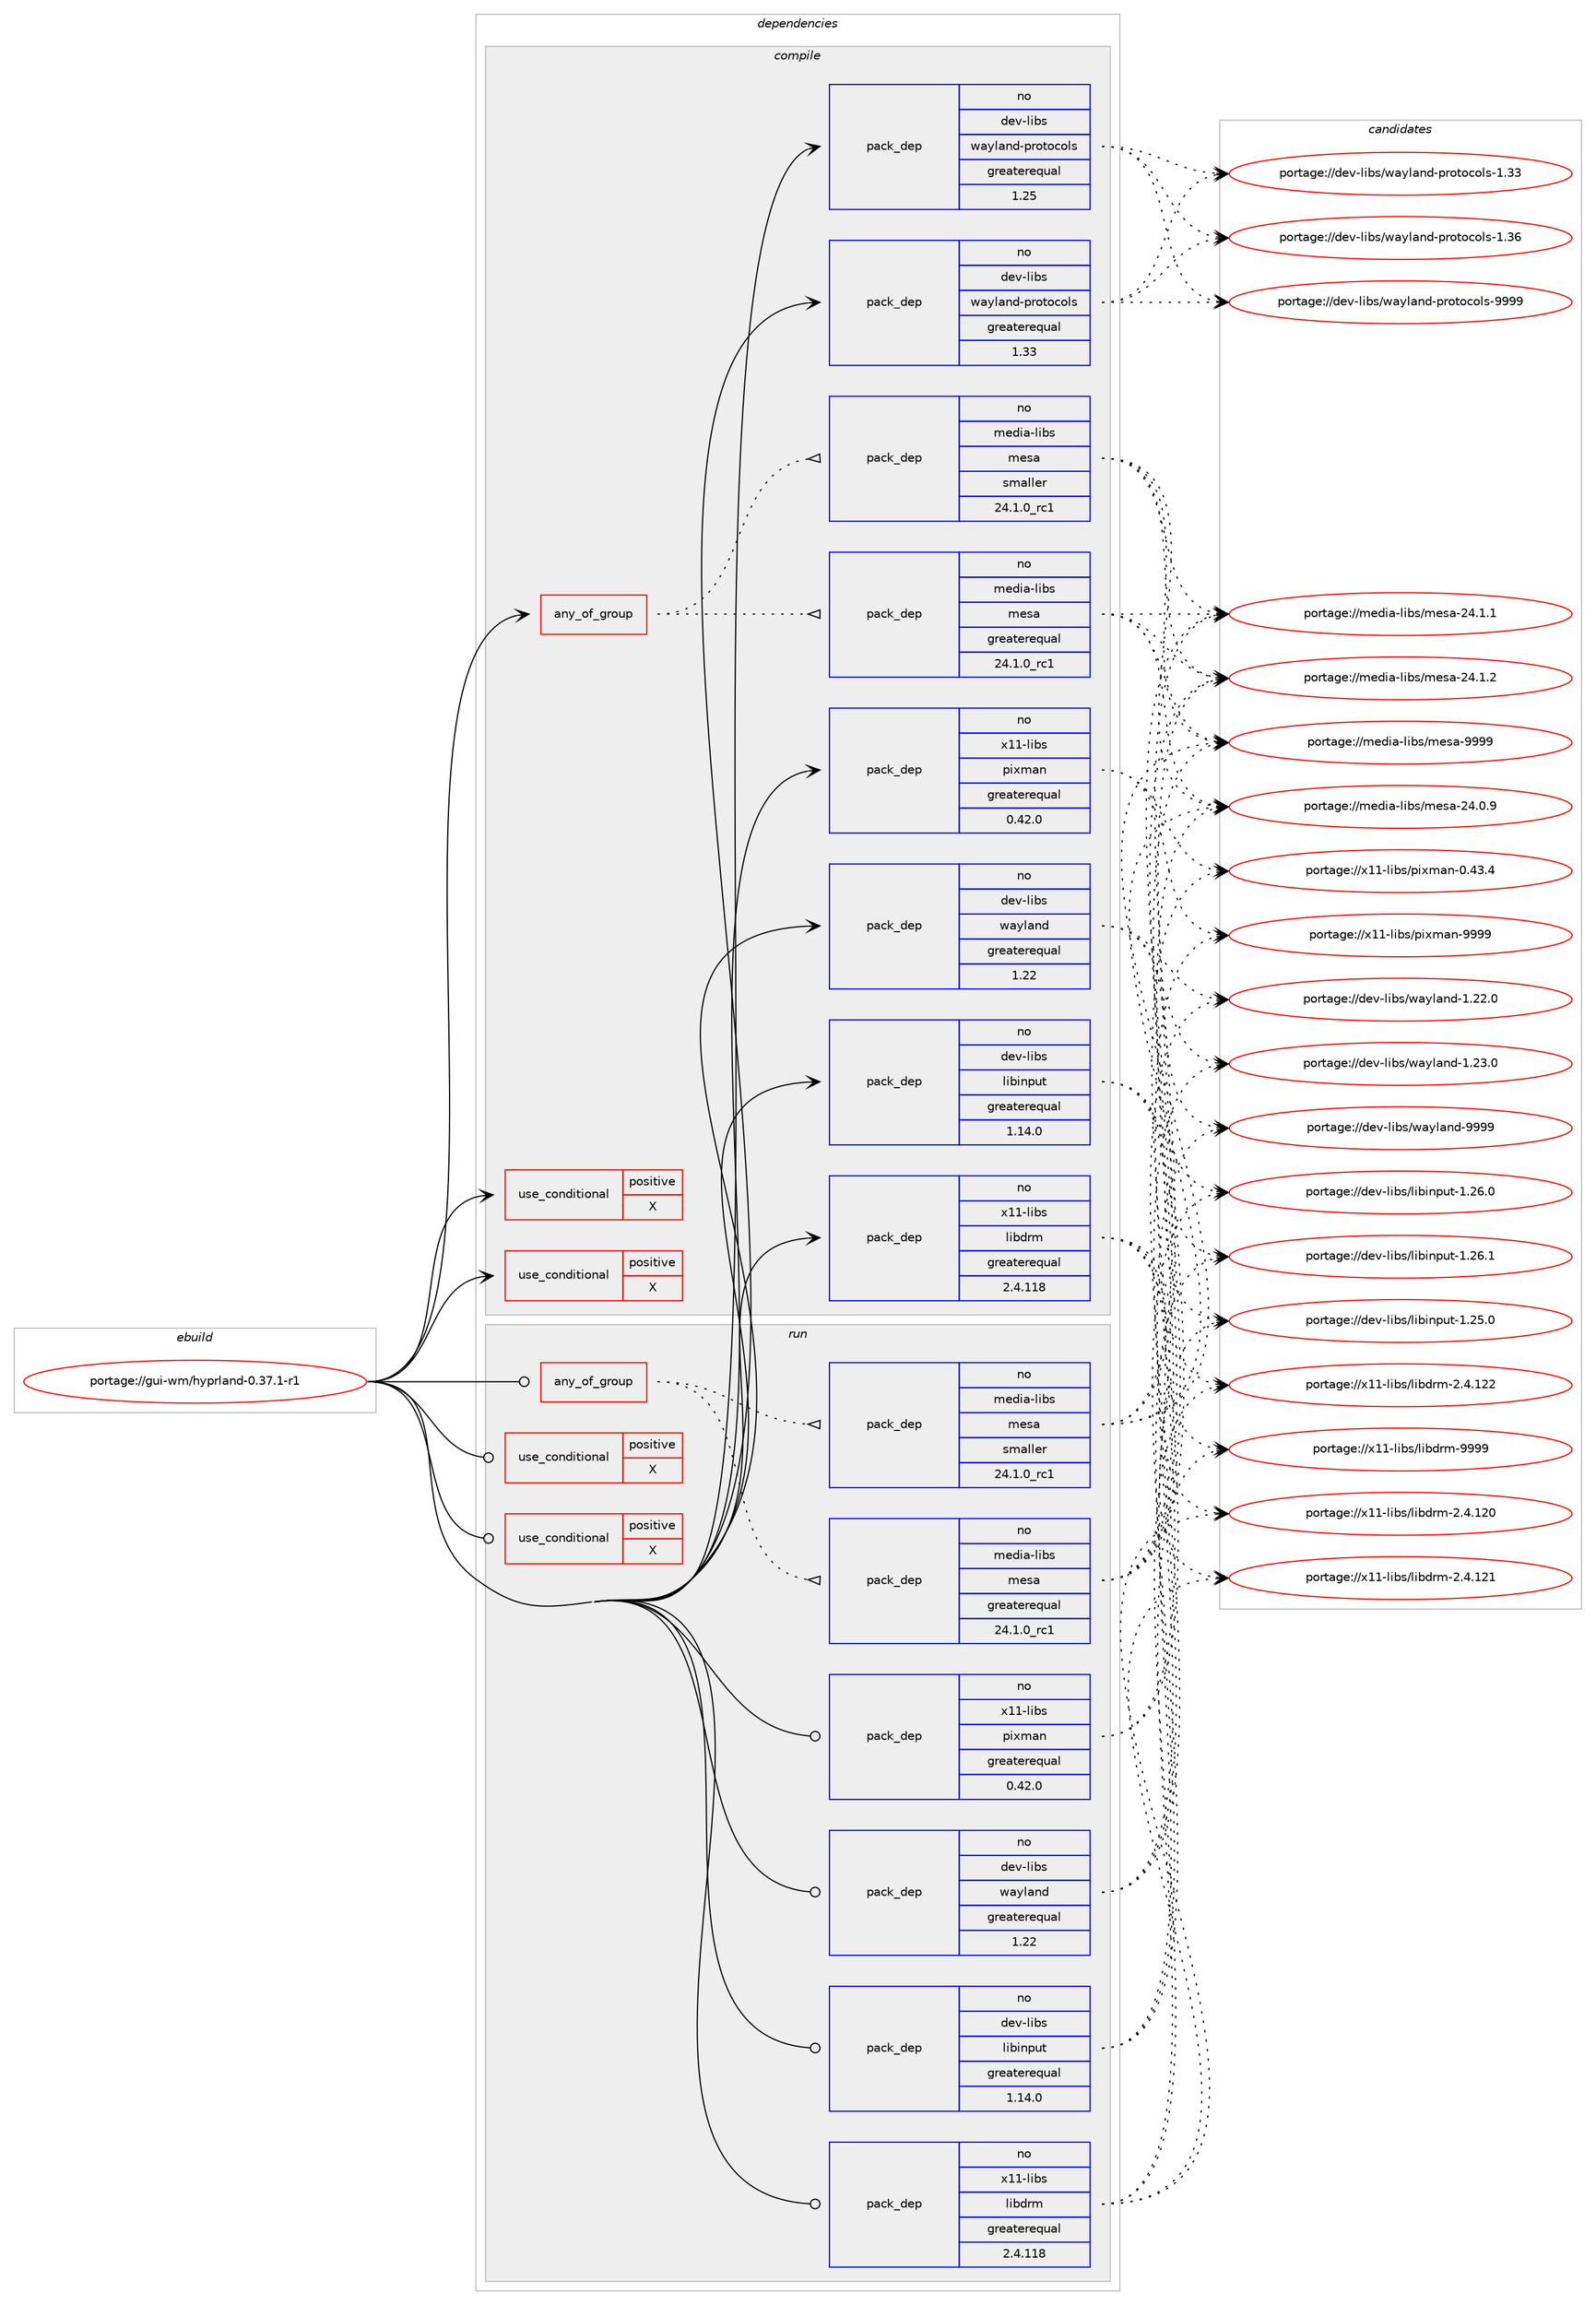 digraph prolog {

# *************
# Graph options
# *************

newrank=true;
concentrate=true;
compound=true;
graph [rankdir=LR,fontname=Helvetica,fontsize=10,ranksep=1.5];#, ranksep=2.5, nodesep=0.2];
edge  [arrowhead=vee];
node  [fontname=Helvetica,fontsize=10];

# **********
# The ebuild
# **********

subgraph cluster_leftcol {
color=gray;
rank=same;
label=<<i>ebuild</i>>;
id [label="portage://gui-wm/hyprland-0.37.1-r1", color=red, width=4, href="../gui-wm/hyprland-0.37.1-r1.svg"];
}

# ****************
# The dependencies
# ****************

subgraph cluster_midcol {
color=gray;
label=<<i>dependencies</i>>;
subgraph cluster_compile {
fillcolor="#eeeeee";
style=filled;
label=<<i>compile</i>>;
subgraph any1428 {
dependency121924 [label=<<TABLE BORDER="0" CELLBORDER="1" CELLSPACING="0" CELLPADDING="4"><TR><TD CELLPADDING="10">any_of_group</TD></TR></TABLE>>, shape=none, color=red];subgraph pack55148 {
dependency121925 [label=<<TABLE BORDER="0" CELLBORDER="1" CELLSPACING="0" CELLPADDING="4" WIDTH="220"><TR><TD ROWSPAN="6" CELLPADDING="30">pack_dep</TD></TR><TR><TD WIDTH="110">no</TD></TR><TR><TD>media-libs</TD></TR><TR><TD>mesa</TD></TR><TR><TD>greaterequal</TD></TR><TR><TD>24.1.0_rc1</TD></TR></TABLE>>, shape=none, color=blue];
}
dependency121924:e -> dependency121925:w [weight=20,style="dotted",arrowhead="oinv"];
subgraph pack55149 {
dependency121926 [label=<<TABLE BORDER="0" CELLBORDER="1" CELLSPACING="0" CELLPADDING="4" WIDTH="220"><TR><TD ROWSPAN="6" CELLPADDING="30">pack_dep</TD></TR><TR><TD WIDTH="110">no</TD></TR><TR><TD>media-libs</TD></TR><TR><TD>mesa</TD></TR><TR><TD>smaller</TD></TR><TR><TD>24.1.0_rc1</TD></TR></TABLE>>, shape=none, color=blue];
}
dependency121924:e -> dependency121926:w [weight=20,style="dotted",arrowhead="oinv"];
}
id:e -> dependency121924:w [weight=20,style="solid",arrowhead="vee"];
subgraph cond65196 {
dependency121927 [label=<<TABLE BORDER="0" CELLBORDER="1" CELLSPACING="0" CELLPADDING="4"><TR><TD ROWSPAN="3" CELLPADDING="10">use_conditional</TD></TR><TR><TD>positive</TD></TR><TR><TD>X</TD></TR></TABLE>>, shape=none, color=red];
# *** BEGIN UNKNOWN DEPENDENCY TYPE (TODO) ***
# dependency121927 -> package_dependency(portage://gui-wm/hyprland-0.37.1-r1,install,no,x11-base,xwayland,none,[,,],[],[])
# *** END UNKNOWN DEPENDENCY TYPE (TODO) ***

# *** BEGIN UNKNOWN DEPENDENCY TYPE (TODO) ***
# dependency121927 -> package_dependency(portage://gui-wm/hyprland-0.37.1-r1,install,no,x11-libs,libxcb,none,[,,],[slot(0),equal],[])
# *** END UNKNOWN DEPENDENCY TYPE (TODO) ***

# *** BEGIN UNKNOWN DEPENDENCY TYPE (TODO) ***
# dependency121927 -> package_dependency(portage://gui-wm/hyprland-0.37.1-r1,install,no,x11-libs,xcb-util-renderutil,none,[,,],[],[])
# *** END UNKNOWN DEPENDENCY TYPE (TODO) ***

# *** BEGIN UNKNOWN DEPENDENCY TYPE (TODO) ***
# dependency121927 -> package_dependency(portage://gui-wm/hyprland-0.37.1-r1,install,no,x11-libs,xcb-util-wm,none,[,,],[],[])
# *** END UNKNOWN DEPENDENCY TYPE (TODO) ***

}
id:e -> dependency121927:w [weight=20,style="solid",arrowhead="vee"];
subgraph cond65197 {
dependency121928 [label=<<TABLE BORDER="0" CELLBORDER="1" CELLSPACING="0" CELLPADDING="4"><TR><TD ROWSPAN="3" CELLPADDING="10">use_conditional</TD></TR><TR><TD>positive</TD></TR><TR><TD>X</TD></TR></TABLE>>, shape=none, color=red];
# *** BEGIN UNKNOWN DEPENDENCY TYPE (TODO) ***
# dependency121928 -> package_dependency(portage://gui-wm/hyprland-0.37.1-r1,install,no,x11-libs,libxcb,none,[,,],[slot(0),equal],[])
# *** END UNKNOWN DEPENDENCY TYPE (TODO) ***

}
id:e -> dependency121928:w [weight=20,style="solid",arrowhead="vee"];
# *** BEGIN UNKNOWN DEPENDENCY TYPE (TODO) ***
# id -> package_dependency(portage://gui-wm/hyprland-0.37.1-r1,install,no,app-alternatives,ninja,none,[,,],[],[])
# *** END UNKNOWN DEPENDENCY TYPE (TODO) ***

# *** BEGIN UNKNOWN DEPENDENCY TYPE (TODO) ***
# id -> package_dependency(portage://gui-wm/hyprland-0.37.1-r1,install,no,dev-build,cmake,none,[,,],[],[])
# *** END UNKNOWN DEPENDENCY TYPE (TODO) ***

# *** BEGIN UNKNOWN DEPENDENCY TYPE (TODO) ***
# id -> package_dependency(portage://gui-wm/hyprland-0.37.1-r1,install,no,dev-build,meson,none,[,,],[],[])
# *** END UNKNOWN DEPENDENCY TYPE (TODO) ***

# *** BEGIN UNKNOWN DEPENDENCY TYPE (TODO) ***
# id -> package_dependency(portage://gui-wm/hyprland-0.37.1-r1,install,no,dev-cpp,tomlplusplus,none,[,,],[],[])
# *** END UNKNOWN DEPENDENCY TYPE (TODO) ***

# *** BEGIN UNKNOWN DEPENDENCY TYPE (TODO) ***
# id -> package_dependency(portage://gui-wm/hyprland-0.37.1-r1,install,no,dev-libs,glib,none,[,,],[slot(2)],[])
# *** END UNKNOWN DEPENDENCY TYPE (TODO) ***

# *** BEGIN UNKNOWN DEPENDENCY TYPE (TODO) ***
# id -> package_dependency(portage://gui-wm/hyprland-0.37.1-r1,install,no,dev-libs,hyprland-protocols,none,[,,],[],[])
# *** END UNKNOWN DEPENDENCY TYPE (TODO) ***

# *** BEGIN UNKNOWN DEPENDENCY TYPE (TODO) ***
# id -> package_dependency(portage://gui-wm/hyprland-0.37.1-r1,install,no,dev-libs,hyprlang,none,[,,],[],[])
# *** END UNKNOWN DEPENDENCY TYPE (TODO) ***

subgraph pack55150 {
dependency121929 [label=<<TABLE BORDER="0" CELLBORDER="1" CELLSPACING="0" CELLPADDING="4" WIDTH="220"><TR><TD ROWSPAN="6" CELLPADDING="30">pack_dep</TD></TR><TR><TD WIDTH="110">no</TD></TR><TR><TD>dev-libs</TD></TR><TR><TD>libinput</TD></TR><TR><TD>greaterequal</TD></TR><TR><TD>1.14.0</TD></TR></TABLE>>, shape=none, color=blue];
}
id:e -> dependency121929:w [weight=20,style="solid",arrowhead="vee"];
# *** BEGIN UNKNOWN DEPENDENCY TYPE (TODO) ***
# id -> package_dependency(portage://gui-wm/hyprland-0.37.1-r1,install,no,dev-libs,libinput,none,[,,],[],[])
# *** END UNKNOWN DEPENDENCY TYPE (TODO) ***

# *** BEGIN UNKNOWN DEPENDENCY TYPE (TODO) ***
# id -> package_dependency(portage://gui-wm/hyprland-0.37.1-r1,install,no,dev-libs,libliftoff,none,[,,],[],[])
# *** END UNKNOWN DEPENDENCY TYPE (TODO) ***

subgraph pack55151 {
dependency121930 [label=<<TABLE BORDER="0" CELLBORDER="1" CELLSPACING="0" CELLPADDING="4" WIDTH="220"><TR><TD ROWSPAN="6" CELLPADDING="30">pack_dep</TD></TR><TR><TD WIDTH="110">no</TD></TR><TR><TD>dev-libs</TD></TR><TR><TD>wayland</TD></TR><TR><TD>greaterequal</TD></TR><TR><TD>1.22</TD></TR></TABLE>>, shape=none, color=blue];
}
id:e -> dependency121930:w [weight=20,style="solid",arrowhead="vee"];
# *** BEGIN UNKNOWN DEPENDENCY TYPE (TODO) ***
# id -> package_dependency(portage://gui-wm/hyprland-0.37.1-r1,install,no,dev-libs,wayland,none,[,,],[],[])
# *** END UNKNOWN DEPENDENCY TYPE (TODO) ***

subgraph pack55152 {
dependency121931 [label=<<TABLE BORDER="0" CELLBORDER="1" CELLSPACING="0" CELLPADDING="4" WIDTH="220"><TR><TD ROWSPAN="6" CELLPADDING="30">pack_dep</TD></TR><TR><TD WIDTH="110">no</TD></TR><TR><TD>dev-libs</TD></TR><TR><TD>wayland-protocols</TD></TR><TR><TD>greaterequal</TD></TR><TR><TD>1.25</TD></TR></TABLE>>, shape=none, color=blue];
}
id:e -> dependency121931:w [weight=20,style="solid",arrowhead="vee"];
subgraph pack55153 {
dependency121932 [label=<<TABLE BORDER="0" CELLBORDER="1" CELLSPACING="0" CELLPADDING="4" WIDTH="220"><TR><TD ROWSPAN="6" CELLPADDING="30">pack_dep</TD></TR><TR><TD WIDTH="110">no</TD></TR><TR><TD>dev-libs</TD></TR><TR><TD>wayland-protocols</TD></TR><TR><TD>greaterequal</TD></TR><TR><TD>1.33</TD></TR></TABLE>>, shape=none, color=blue];
}
id:e -> dependency121932:w [weight=20,style="solid",arrowhead="vee"];
# *** BEGIN UNKNOWN DEPENDENCY TYPE (TODO) ***
# id -> package_dependency(portage://gui-wm/hyprland-0.37.1-r1,install,no,dev-vcs,git,none,[,,],[],[])
# *** END UNKNOWN DEPENDENCY TYPE (TODO) ***

# *** BEGIN UNKNOWN DEPENDENCY TYPE (TODO) ***
# id -> package_dependency(portage://gui-wm/hyprland-0.37.1-r1,install,no,gui-libs,hyprcursor,none,[,,],[],[])
# *** END UNKNOWN DEPENDENCY TYPE (TODO) ***

# *** BEGIN UNKNOWN DEPENDENCY TYPE (TODO) ***
# id -> package_dependency(portage://gui-wm/hyprland-0.37.1-r1,install,no,media-libs,libdisplay-info,none,[,,],[],[])
# *** END UNKNOWN DEPENDENCY TYPE (TODO) ***

# *** BEGIN UNKNOWN DEPENDENCY TYPE (TODO) ***
# id -> package_dependency(portage://gui-wm/hyprland-0.37.1-r1,install,no,media-libs,libglvnd,none,[,,],[],[])
# *** END UNKNOWN DEPENDENCY TYPE (TODO) ***

# *** BEGIN UNKNOWN DEPENDENCY TYPE (TODO) ***
# id -> package_dependency(portage://gui-wm/hyprland-0.37.1-r1,install,no,sys-apps,hwdata,none,[,,],any_same_slot,[])
# *** END UNKNOWN DEPENDENCY TYPE (TODO) ***

# *** BEGIN UNKNOWN DEPENDENCY TYPE (TODO) ***
# id -> package_dependency(portage://gui-wm/hyprland-0.37.1-r1,install,no,sys-auth,seatd,none,[,,],any_same_slot,[])
# *** END UNKNOWN DEPENDENCY TYPE (TODO) ***

# *** BEGIN UNKNOWN DEPENDENCY TYPE (TODO) ***
# id -> package_dependency(portage://gui-wm/hyprland-0.37.1-r1,install,no,virtual,libudev,none,[,,],any_same_slot,[])
# *** END UNKNOWN DEPENDENCY TYPE (TODO) ***

# *** BEGIN UNKNOWN DEPENDENCY TYPE (TODO) ***
# id -> package_dependency(portage://gui-wm/hyprland-0.37.1-r1,install,no,virtual,pkgconfig,none,[,,],[],[])
# *** END UNKNOWN DEPENDENCY TYPE (TODO) ***

# *** BEGIN UNKNOWN DEPENDENCY TYPE (TODO) ***
# id -> package_dependency(portage://gui-wm/hyprland-0.37.1-r1,install,no,x11-libs,cairo,none,[,,],[],[])
# *** END UNKNOWN DEPENDENCY TYPE (TODO) ***

subgraph pack55154 {
dependency121933 [label=<<TABLE BORDER="0" CELLBORDER="1" CELLSPACING="0" CELLPADDING="4" WIDTH="220"><TR><TD ROWSPAN="6" CELLPADDING="30">pack_dep</TD></TR><TR><TD WIDTH="110">no</TD></TR><TR><TD>x11-libs</TD></TR><TR><TD>libdrm</TD></TR><TR><TD>greaterequal</TD></TR><TR><TD>2.4.118</TD></TR></TABLE>>, shape=none, color=blue];
}
id:e -> dependency121933:w [weight=20,style="solid",arrowhead="vee"];
# *** BEGIN UNKNOWN DEPENDENCY TYPE (TODO) ***
# id -> package_dependency(portage://gui-wm/hyprland-0.37.1-r1,install,no,x11-libs,libdrm,none,[,,],[],[])
# *** END UNKNOWN DEPENDENCY TYPE (TODO) ***

# *** BEGIN UNKNOWN DEPENDENCY TYPE (TODO) ***
# id -> package_dependency(portage://gui-wm/hyprland-0.37.1-r1,install,no,x11-libs,libxkbcommon,none,[,,],[],[])
# *** END UNKNOWN DEPENDENCY TYPE (TODO) ***

# *** BEGIN UNKNOWN DEPENDENCY TYPE (TODO) ***
# id -> package_dependency(portage://gui-wm/hyprland-0.37.1-r1,install,no,x11-libs,pango,none,[,,],[],[])
# *** END UNKNOWN DEPENDENCY TYPE (TODO) ***

subgraph pack55155 {
dependency121934 [label=<<TABLE BORDER="0" CELLBORDER="1" CELLSPACING="0" CELLPADDING="4" WIDTH="220"><TR><TD ROWSPAN="6" CELLPADDING="30">pack_dep</TD></TR><TR><TD WIDTH="110">no</TD></TR><TR><TD>x11-libs</TD></TR><TR><TD>pixman</TD></TR><TR><TD>greaterequal</TD></TR><TR><TD>0.42.0</TD></TR></TABLE>>, shape=none, color=blue];
}
id:e -> dependency121934:w [weight=20,style="solid",arrowhead="vee"];
# *** BEGIN UNKNOWN DEPENDENCY TYPE (TODO) ***
# id -> package_dependency(portage://gui-wm/hyprland-0.37.1-r1,install,no,x11-libs,pixman,none,[,,],[],[])
# *** END UNKNOWN DEPENDENCY TYPE (TODO) ***

}
subgraph cluster_compileandrun {
fillcolor="#eeeeee";
style=filled;
label=<<i>compile and run</i>>;
}
subgraph cluster_run {
fillcolor="#eeeeee";
style=filled;
label=<<i>run</i>>;
subgraph any1429 {
dependency121935 [label=<<TABLE BORDER="0" CELLBORDER="1" CELLSPACING="0" CELLPADDING="4"><TR><TD CELLPADDING="10">any_of_group</TD></TR></TABLE>>, shape=none, color=red];subgraph pack55156 {
dependency121936 [label=<<TABLE BORDER="0" CELLBORDER="1" CELLSPACING="0" CELLPADDING="4" WIDTH="220"><TR><TD ROWSPAN="6" CELLPADDING="30">pack_dep</TD></TR><TR><TD WIDTH="110">no</TD></TR><TR><TD>media-libs</TD></TR><TR><TD>mesa</TD></TR><TR><TD>greaterequal</TD></TR><TR><TD>24.1.0_rc1</TD></TR></TABLE>>, shape=none, color=blue];
}
dependency121935:e -> dependency121936:w [weight=20,style="dotted",arrowhead="oinv"];
subgraph pack55157 {
dependency121937 [label=<<TABLE BORDER="0" CELLBORDER="1" CELLSPACING="0" CELLPADDING="4" WIDTH="220"><TR><TD ROWSPAN="6" CELLPADDING="30">pack_dep</TD></TR><TR><TD WIDTH="110">no</TD></TR><TR><TD>media-libs</TD></TR><TR><TD>mesa</TD></TR><TR><TD>smaller</TD></TR><TR><TD>24.1.0_rc1</TD></TR></TABLE>>, shape=none, color=blue];
}
dependency121935:e -> dependency121937:w [weight=20,style="dotted",arrowhead="oinv"];
}
id:e -> dependency121935:w [weight=20,style="solid",arrowhead="odot"];
subgraph cond65198 {
dependency121938 [label=<<TABLE BORDER="0" CELLBORDER="1" CELLSPACING="0" CELLPADDING="4"><TR><TD ROWSPAN="3" CELLPADDING="10">use_conditional</TD></TR><TR><TD>positive</TD></TR><TR><TD>X</TD></TR></TABLE>>, shape=none, color=red];
# *** BEGIN UNKNOWN DEPENDENCY TYPE (TODO) ***
# dependency121938 -> package_dependency(portage://gui-wm/hyprland-0.37.1-r1,run,no,x11-base,xwayland,none,[,,],[],[])
# *** END UNKNOWN DEPENDENCY TYPE (TODO) ***

# *** BEGIN UNKNOWN DEPENDENCY TYPE (TODO) ***
# dependency121938 -> package_dependency(portage://gui-wm/hyprland-0.37.1-r1,run,no,x11-libs,libxcb,none,[,,],[slot(0),equal],[])
# *** END UNKNOWN DEPENDENCY TYPE (TODO) ***

# *** BEGIN UNKNOWN DEPENDENCY TYPE (TODO) ***
# dependency121938 -> package_dependency(portage://gui-wm/hyprland-0.37.1-r1,run,no,x11-libs,xcb-util-renderutil,none,[,,],[],[])
# *** END UNKNOWN DEPENDENCY TYPE (TODO) ***

# *** BEGIN UNKNOWN DEPENDENCY TYPE (TODO) ***
# dependency121938 -> package_dependency(portage://gui-wm/hyprland-0.37.1-r1,run,no,x11-libs,xcb-util-wm,none,[,,],[],[])
# *** END UNKNOWN DEPENDENCY TYPE (TODO) ***

}
id:e -> dependency121938:w [weight=20,style="solid",arrowhead="odot"];
subgraph cond65199 {
dependency121939 [label=<<TABLE BORDER="0" CELLBORDER="1" CELLSPACING="0" CELLPADDING="4"><TR><TD ROWSPAN="3" CELLPADDING="10">use_conditional</TD></TR><TR><TD>positive</TD></TR><TR><TD>X</TD></TR></TABLE>>, shape=none, color=red];
# *** BEGIN UNKNOWN DEPENDENCY TYPE (TODO) ***
# dependency121939 -> package_dependency(portage://gui-wm/hyprland-0.37.1-r1,run,no,x11-libs,libxcb,none,[,,],[slot(0),equal],[])
# *** END UNKNOWN DEPENDENCY TYPE (TODO) ***

}
id:e -> dependency121939:w [weight=20,style="solid",arrowhead="odot"];
# *** BEGIN UNKNOWN DEPENDENCY TYPE (TODO) ***
# id -> package_dependency(portage://gui-wm/hyprland-0.37.1-r1,run,no,app-alternatives,ninja,none,[,,],[],[])
# *** END UNKNOWN DEPENDENCY TYPE (TODO) ***

# *** BEGIN UNKNOWN DEPENDENCY TYPE (TODO) ***
# id -> package_dependency(portage://gui-wm/hyprland-0.37.1-r1,run,no,dev-build,cmake,none,[,,],[],[])
# *** END UNKNOWN DEPENDENCY TYPE (TODO) ***

# *** BEGIN UNKNOWN DEPENDENCY TYPE (TODO) ***
# id -> package_dependency(portage://gui-wm/hyprland-0.37.1-r1,run,no,dev-build,meson,none,[,,],[],[])
# *** END UNKNOWN DEPENDENCY TYPE (TODO) ***

# *** BEGIN UNKNOWN DEPENDENCY TYPE (TODO) ***
# id -> package_dependency(portage://gui-wm/hyprland-0.37.1-r1,run,no,dev-cpp,tomlplusplus,none,[,,],[],[])
# *** END UNKNOWN DEPENDENCY TYPE (TODO) ***

# *** BEGIN UNKNOWN DEPENDENCY TYPE (TODO) ***
# id -> package_dependency(portage://gui-wm/hyprland-0.37.1-r1,run,no,dev-libs,glib,none,[,,],[slot(2)],[])
# *** END UNKNOWN DEPENDENCY TYPE (TODO) ***

subgraph pack55158 {
dependency121940 [label=<<TABLE BORDER="0" CELLBORDER="1" CELLSPACING="0" CELLPADDING="4" WIDTH="220"><TR><TD ROWSPAN="6" CELLPADDING="30">pack_dep</TD></TR><TR><TD WIDTH="110">no</TD></TR><TR><TD>dev-libs</TD></TR><TR><TD>libinput</TD></TR><TR><TD>greaterequal</TD></TR><TR><TD>1.14.0</TD></TR></TABLE>>, shape=none, color=blue];
}
id:e -> dependency121940:w [weight=20,style="solid",arrowhead="odot"];
# *** BEGIN UNKNOWN DEPENDENCY TYPE (TODO) ***
# id -> package_dependency(portage://gui-wm/hyprland-0.37.1-r1,run,no,dev-libs,libinput,none,[,,],[],[])
# *** END UNKNOWN DEPENDENCY TYPE (TODO) ***

# *** BEGIN UNKNOWN DEPENDENCY TYPE (TODO) ***
# id -> package_dependency(portage://gui-wm/hyprland-0.37.1-r1,run,no,dev-libs,libliftoff,none,[,,],[],[])
# *** END UNKNOWN DEPENDENCY TYPE (TODO) ***

subgraph pack55159 {
dependency121941 [label=<<TABLE BORDER="0" CELLBORDER="1" CELLSPACING="0" CELLPADDING="4" WIDTH="220"><TR><TD ROWSPAN="6" CELLPADDING="30">pack_dep</TD></TR><TR><TD WIDTH="110">no</TD></TR><TR><TD>dev-libs</TD></TR><TR><TD>wayland</TD></TR><TR><TD>greaterequal</TD></TR><TR><TD>1.22</TD></TR></TABLE>>, shape=none, color=blue];
}
id:e -> dependency121941:w [weight=20,style="solid",arrowhead="odot"];
# *** BEGIN UNKNOWN DEPENDENCY TYPE (TODO) ***
# id -> package_dependency(portage://gui-wm/hyprland-0.37.1-r1,run,no,dev-libs,wayland,none,[,,],[],[])
# *** END UNKNOWN DEPENDENCY TYPE (TODO) ***

# *** BEGIN UNKNOWN DEPENDENCY TYPE (TODO) ***
# id -> package_dependency(portage://gui-wm/hyprland-0.37.1-r1,run,no,dev-vcs,git,none,[,,],[],[])
# *** END UNKNOWN DEPENDENCY TYPE (TODO) ***

# *** BEGIN UNKNOWN DEPENDENCY TYPE (TODO) ***
# id -> package_dependency(portage://gui-wm/hyprland-0.37.1-r1,run,no,gui-libs,hyprcursor,none,[,,],[],[])
# *** END UNKNOWN DEPENDENCY TYPE (TODO) ***

# *** BEGIN UNKNOWN DEPENDENCY TYPE (TODO) ***
# id -> package_dependency(portage://gui-wm/hyprland-0.37.1-r1,run,no,media-libs,libdisplay-info,none,[,,],[],[])
# *** END UNKNOWN DEPENDENCY TYPE (TODO) ***

# *** BEGIN UNKNOWN DEPENDENCY TYPE (TODO) ***
# id -> package_dependency(portage://gui-wm/hyprland-0.37.1-r1,run,no,media-libs,libglvnd,none,[,,],[],[])
# *** END UNKNOWN DEPENDENCY TYPE (TODO) ***

# *** BEGIN UNKNOWN DEPENDENCY TYPE (TODO) ***
# id -> package_dependency(portage://gui-wm/hyprland-0.37.1-r1,run,no,sys-apps,hwdata,none,[,,],any_same_slot,[])
# *** END UNKNOWN DEPENDENCY TYPE (TODO) ***

# *** BEGIN UNKNOWN DEPENDENCY TYPE (TODO) ***
# id -> package_dependency(portage://gui-wm/hyprland-0.37.1-r1,run,no,sys-auth,seatd,none,[,,],any_same_slot,[])
# *** END UNKNOWN DEPENDENCY TYPE (TODO) ***

# *** BEGIN UNKNOWN DEPENDENCY TYPE (TODO) ***
# id -> package_dependency(portage://gui-wm/hyprland-0.37.1-r1,run,no,virtual,libudev,none,[,,],any_same_slot,[])
# *** END UNKNOWN DEPENDENCY TYPE (TODO) ***

# *** BEGIN UNKNOWN DEPENDENCY TYPE (TODO) ***
# id -> package_dependency(portage://gui-wm/hyprland-0.37.1-r1,run,no,virtual,pkgconfig,none,[,,],[],[])
# *** END UNKNOWN DEPENDENCY TYPE (TODO) ***

# *** BEGIN UNKNOWN DEPENDENCY TYPE (TODO) ***
# id -> package_dependency(portage://gui-wm/hyprland-0.37.1-r1,run,no,x11-libs,cairo,none,[,,],[],[])
# *** END UNKNOWN DEPENDENCY TYPE (TODO) ***

subgraph pack55160 {
dependency121942 [label=<<TABLE BORDER="0" CELLBORDER="1" CELLSPACING="0" CELLPADDING="4" WIDTH="220"><TR><TD ROWSPAN="6" CELLPADDING="30">pack_dep</TD></TR><TR><TD WIDTH="110">no</TD></TR><TR><TD>x11-libs</TD></TR><TR><TD>libdrm</TD></TR><TR><TD>greaterequal</TD></TR><TR><TD>2.4.118</TD></TR></TABLE>>, shape=none, color=blue];
}
id:e -> dependency121942:w [weight=20,style="solid",arrowhead="odot"];
# *** BEGIN UNKNOWN DEPENDENCY TYPE (TODO) ***
# id -> package_dependency(portage://gui-wm/hyprland-0.37.1-r1,run,no,x11-libs,libdrm,none,[,,],[],[])
# *** END UNKNOWN DEPENDENCY TYPE (TODO) ***

# *** BEGIN UNKNOWN DEPENDENCY TYPE (TODO) ***
# id -> package_dependency(portage://gui-wm/hyprland-0.37.1-r1,run,no,x11-libs,libxkbcommon,none,[,,],[],[])
# *** END UNKNOWN DEPENDENCY TYPE (TODO) ***

# *** BEGIN UNKNOWN DEPENDENCY TYPE (TODO) ***
# id -> package_dependency(portage://gui-wm/hyprland-0.37.1-r1,run,no,x11-libs,pango,none,[,,],[],[])
# *** END UNKNOWN DEPENDENCY TYPE (TODO) ***

subgraph pack55161 {
dependency121943 [label=<<TABLE BORDER="0" CELLBORDER="1" CELLSPACING="0" CELLPADDING="4" WIDTH="220"><TR><TD ROWSPAN="6" CELLPADDING="30">pack_dep</TD></TR><TR><TD WIDTH="110">no</TD></TR><TR><TD>x11-libs</TD></TR><TR><TD>pixman</TD></TR><TR><TD>greaterequal</TD></TR><TR><TD>0.42.0</TD></TR></TABLE>>, shape=none, color=blue];
}
id:e -> dependency121943:w [weight=20,style="solid",arrowhead="odot"];
# *** BEGIN UNKNOWN DEPENDENCY TYPE (TODO) ***
# id -> package_dependency(portage://gui-wm/hyprland-0.37.1-r1,run,no,x11-libs,pixman,none,[,,],[],[])
# *** END UNKNOWN DEPENDENCY TYPE (TODO) ***

}
}

# **************
# The candidates
# **************

subgraph cluster_choices {
rank=same;
color=gray;
label=<<i>candidates</i>>;

subgraph choice55148 {
color=black;
nodesep=1;
choice109101100105974510810598115471091011159745505246484657 [label="portage://media-libs/mesa-24.0.9", color=red, width=4,href="../media-libs/mesa-24.0.9.svg"];
choice109101100105974510810598115471091011159745505246494649 [label="portage://media-libs/mesa-24.1.1", color=red, width=4,href="../media-libs/mesa-24.1.1.svg"];
choice109101100105974510810598115471091011159745505246494650 [label="portage://media-libs/mesa-24.1.2", color=red, width=4,href="../media-libs/mesa-24.1.2.svg"];
choice10910110010597451081059811547109101115974557575757 [label="portage://media-libs/mesa-9999", color=red, width=4,href="../media-libs/mesa-9999.svg"];
dependency121925:e -> choice109101100105974510810598115471091011159745505246484657:w [style=dotted,weight="100"];
dependency121925:e -> choice109101100105974510810598115471091011159745505246494649:w [style=dotted,weight="100"];
dependency121925:e -> choice109101100105974510810598115471091011159745505246494650:w [style=dotted,weight="100"];
dependency121925:e -> choice10910110010597451081059811547109101115974557575757:w [style=dotted,weight="100"];
}
subgraph choice55149 {
color=black;
nodesep=1;
choice109101100105974510810598115471091011159745505246484657 [label="portage://media-libs/mesa-24.0.9", color=red, width=4,href="../media-libs/mesa-24.0.9.svg"];
choice109101100105974510810598115471091011159745505246494649 [label="portage://media-libs/mesa-24.1.1", color=red, width=4,href="../media-libs/mesa-24.1.1.svg"];
choice109101100105974510810598115471091011159745505246494650 [label="portage://media-libs/mesa-24.1.2", color=red, width=4,href="../media-libs/mesa-24.1.2.svg"];
choice10910110010597451081059811547109101115974557575757 [label="portage://media-libs/mesa-9999", color=red, width=4,href="../media-libs/mesa-9999.svg"];
dependency121926:e -> choice109101100105974510810598115471091011159745505246484657:w [style=dotted,weight="100"];
dependency121926:e -> choice109101100105974510810598115471091011159745505246494649:w [style=dotted,weight="100"];
dependency121926:e -> choice109101100105974510810598115471091011159745505246494650:w [style=dotted,weight="100"];
dependency121926:e -> choice10910110010597451081059811547109101115974557575757:w [style=dotted,weight="100"];
}
subgraph choice55150 {
color=black;
nodesep=1;
choice1001011184510810598115471081059810511011211711645494650534648 [label="portage://dev-libs/libinput-1.25.0", color=red, width=4,href="../dev-libs/libinput-1.25.0.svg"];
choice1001011184510810598115471081059810511011211711645494650544648 [label="portage://dev-libs/libinput-1.26.0", color=red, width=4,href="../dev-libs/libinput-1.26.0.svg"];
choice1001011184510810598115471081059810511011211711645494650544649 [label="portage://dev-libs/libinput-1.26.1", color=red, width=4,href="../dev-libs/libinput-1.26.1.svg"];
dependency121929:e -> choice1001011184510810598115471081059810511011211711645494650534648:w [style=dotted,weight="100"];
dependency121929:e -> choice1001011184510810598115471081059810511011211711645494650544648:w [style=dotted,weight="100"];
dependency121929:e -> choice1001011184510810598115471081059810511011211711645494650544649:w [style=dotted,weight="100"];
}
subgraph choice55151 {
color=black;
nodesep=1;
choice100101118451081059811547119971211089711010045494650504648 [label="portage://dev-libs/wayland-1.22.0", color=red, width=4,href="../dev-libs/wayland-1.22.0.svg"];
choice100101118451081059811547119971211089711010045494650514648 [label="portage://dev-libs/wayland-1.23.0", color=red, width=4,href="../dev-libs/wayland-1.23.0.svg"];
choice10010111845108105981154711997121108971101004557575757 [label="portage://dev-libs/wayland-9999", color=red, width=4,href="../dev-libs/wayland-9999.svg"];
dependency121930:e -> choice100101118451081059811547119971211089711010045494650504648:w [style=dotted,weight="100"];
dependency121930:e -> choice100101118451081059811547119971211089711010045494650514648:w [style=dotted,weight="100"];
dependency121930:e -> choice10010111845108105981154711997121108971101004557575757:w [style=dotted,weight="100"];
}
subgraph choice55152 {
color=black;
nodesep=1;
choice100101118451081059811547119971211089711010045112114111116111991111081154549465151 [label="portage://dev-libs/wayland-protocols-1.33", color=red, width=4,href="../dev-libs/wayland-protocols-1.33.svg"];
choice100101118451081059811547119971211089711010045112114111116111991111081154549465154 [label="portage://dev-libs/wayland-protocols-1.36", color=red, width=4,href="../dev-libs/wayland-protocols-1.36.svg"];
choice100101118451081059811547119971211089711010045112114111116111991111081154557575757 [label="portage://dev-libs/wayland-protocols-9999", color=red, width=4,href="../dev-libs/wayland-protocols-9999.svg"];
dependency121931:e -> choice100101118451081059811547119971211089711010045112114111116111991111081154549465151:w [style=dotted,weight="100"];
dependency121931:e -> choice100101118451081059811547119971211089711010045112114111116111991111081154549465154:w [style=dotted,weight="100"];
dependency121931:e -> choice100101118451081059811547119971211089711010045112114111116111991111081154557575757:w [style=dotted,weight="100"];
}
subgraph choice55153 {
color=black;
nodesep=1;
choice100101118451081059811547119971211089711010045112114111116111991111081154549465151 [label="portage://dev-libs/wayland-protocols-1.33", color=red, width=4,href="../dev-libs/wayland-protocols-1.33.svg"];
choice100101118451081059811547119971211089711010045112114111116111991111081154549465154 [label="portage://dev-libs/wayland-protocols-1.36", color=red, width=4,href="../dev-libs/wayland-protocols-1.36.svg"];
choice100101118451081059811547119971211089711010045112114111116111991111081154557575757 [label="portage://dev-libs/wayland-protocols-9999", color=red, width=4,href="../dev-libs/wayland-protocols-9999.svg"];
dependency121932:e -> choice100101118451081059811547119971211089711010045112114111116111991111081154549465151:w [style=dotted,weight="100"];
dependency121932:e -> choice100101118451081059811547119971211089711010045112114111116111991111081154549465154:w [style=dotted,weight="100"];
dependency121932:e -> choice100101118451081059811547119971211089711010045112114111116111991111081154557575757:w [style=dotted,weight="100"];
}
subgraph choice55154 {
color=black;
nodesep=1;
choice1204949451081059811547108105981001141094550465246495048 [label="portage://x11-libs/libdrm-2.4.120", color=red, width=4,href="../x11-libs/libdrm-2.4.120.svg"];
choice1204949451081059811547108105981001141094550465246495049 [label="portage://x11-libs/libdrm-2.4.121", color=red, width=4,href="../x11-libs/libdrm-2.4.121.svg"];
choice1204949451081059811547108105981001141094550465246495050 [label="portage://x11-libs/libdrm-2.4.122", color=red, width=4,href="../x11-libs/libdrm-2.4.122.svg"];
choice1204949451081059811547108105981001141094557575757 [label="portage://x11-libs/libdrm-9999", color=red, width=4,href="../x11-libs/libdrm-9999.svg"];
dependency121933:e -> choice1204949451081059811547108105981001141094550465246495048:w [style=dotted,weight="100"];
dependency121933:e -> choice1204949451081059811547108105981001141094550465246495049:w [style=dotted,weight="100"];
dependency121933:e -> choice1204949451081059811547108105981001141094550465246495050:w [style=dotted,weight="100"];
dependency121933:e -> choice1204949451081059811547108105981001141094557575757:w [style=dotted,weight="100"];
}
subgraph choice55155 {
color=black;
nodesep=1;
choice12049494510810598115471121051201099711045484652514652 [label="portage://x11-libs/pixman-0.43.4", color=red, width=4,href="../x11-libs/pixman-0.43.4.svg"];
choice1204949451081059811547112105120109971104557575757 [label="portage://x11-libs/pixman-9999", color=red, width=4,href="../x11-libs/pixman-9999.svg"];
dependency121934:e -> choice12049494510810598115471121051201099711045484652514652:w [style=dotted,weight="100"];
dependency121934:e -> choice1204949451081059811547112105120109971104557575757:w [style=dotted,weight="100"];
}
subgraph choice55156 {
color=black;
nodesep=1;
choice109101100105974510810598115471091011159745505246484657 [label="portage://media-libs/mesa-24.0.9", color=red, width=4,href="../media-libs/mesa-24.0.9.svg"];
choice109101100105974510810598115471091011159745505246494649 [label="portage://media-libs/mesa-24.1.1", color=red, width=4,href="../media-libs/mesa-24.1.1.svg"];
choice109101100105974510810598115471091011159745505246494650 [label="portage://media-libs/mesa-24.1.2", color=red, width=4,href="../media-libs/mesa-24.1.2.svg"];
choice10910110010597451081059811547109101115974557575757 [label="portage://media-libs/mesa-9999", color=red, width=4,href="../media-libs/mesa-9999.svg"];
dependency121936:e -> choice109101100105974510810598115471091011159745505246484657:w [style=dotted,weight="100"];
dependency121936:e -> choice109101100105974510810598115471091011159745505246494649:w [style=dotted,weight="100"];
dependency121936:e -> choice109101100105974510810598115471091011159745505246494650:w [style=dotted,weight="100"];
dependency121936:e -> choice10910110010597451081059811547109101115974557575757:w [style=dotted,weight="100"];
}
subgraph choice55157 {
color=black;
nodesep=1;
choice109101100105974510810598115471091011159745505246484657 [label="portage://media-libs/mesa-24.0.9", color=red, width=4,href="../media-libs/mesa-24.0.9.svg"];
choice109101100105974510810598115471091011159745505246494649 [label="portage://media-libs/mesa-24.1.1", color=red, width=4,href="../media-libs/mesa-24.1.1.svg"];
choice109101100105974510810598115471091011159745505246494650 [label="portage://media-libs/mesa-24.1.2", color=red, width=4,href="../media-libs/mesa-24.1.2.svg"];
choice10910110010597451081059811547109101115974557575757 [label="portage://media-libs/mesa-9999", color=red, width=4,href="../media-libs/mesa-9999.svg"];
dependency121937:e -> choice109101100105974510810598115471091011159745505246484657:w [style=dotted,weight="100"];
dependency121937:e -> choice109101100105974510810598115471091011159745505246494649:w [style=dotted,weight="100"];
dependency121937:e -> choice109101100105974510810598115471091011159745505246494650:w [style=dotted,weight="100"];
dependency121937:e -> choice10910110010597451081059811547109101115974557575757:w [style=dotted,weight="100"];
}
subgraph choice55158 {
color=black;
nodesep=1;
choice1001011184510810598115471081059810511011211711645494650534648 [label="portage://dev-libs/libinput-1.25.0", color=red, width=4,href="../dev-libs/libinput-1.25.0.svg"];
choice1001011184510810598115471081059810511011211711645494650544648 [label="portage://dev-libs/libinput-1.26.0", color=red, width=4,href="../dev-libs/libinput-1.26.0.svg"];
choice1001011184510810598115471081059810511011211711645494650544649 [label="portage://dev-libs/libinput-1.26.1", color=red, width=4,href="../dev-libs/libinput-1.26.1.svg"];
dependency121940:e -> choice1001011184510810598115471081059810511011211711645494650534648:w [style=dotted,weight="100"];
dependency121940:e -> choice1001011184510810598115471081059810511011211711645494650544648:w [style=dotted,weight="100"];
dependency121940:e -> choice1001011184510810598115471081059810511011211711645494650544649:w [style=dotted,weight="100"];
}
subgraph choice55159 {
color=black;
nodesep=1;
choice100101118451081059811547119971211089711010045494650504648 [label="portage://dev-libs/wayland-1.22.0", color=red, width=4,href="../dev-libs/wayland-1.22.0.svg"];
choice100101118451081059811547119971211089711010045494650514648 [label="portage://dev-libs/wayland-1.23.0", color=red, width=4,href="../dev-libs/wayland-1.23.0.svg"];
choice10010111845108105981154711997121108971101004557575757 [label="portage://dev-libs/wayland-9999", color=red, width=4,href="../dev-libs/wayland-9999.svg"];
dependency121941:e -> choice100101118451081059811547119971211089711010045494650504648:w [style=dotted,weight="100"];
dependency121941:e -> choice100101118451081059811547119971211089711010045494650514648:w [style=dotted,weight="100"];
dependency121941:e -> choice10010111845108105981154711997121108971101004557575757:w [style=dotted,weight="100"];
}
subgraph choice55160 {
color=black;
nodesep=1;
choice1204949451081059811547108105981001141094550465246495048 [label="portage://x11-libs/libdrm-2.4.120", color=red, width=4,href="../x11-libs/libdrm-2.4.120.svg"];
choice1204949451081059811547108105981001141094550465246495049 [label="portage://x11-libs/libdrm-2.4.121", color=red, width=4,href="../x11-libs/libdrm-2.4.121.svg"];
choice1204949451081059811547108105981001141094550465246495050 [label="portage://x11-libs/libdrm-2.4.122", color=red, width=4,href="../x11-libs/libdrm-2.4.122.svg"];
choice1204949451081059811547108105981001141094557575757 [label="portage://x11-libs/libdrm-9999", color=red, width=4,href="../x11-libs/libdrm-9999.svg"];
dependency121942:e -> choice1204949451081059811547108105981001141094550465246495048:w [style=dotted,weight="100"];
dependency121942:e -> choice1204949451081059811547108105981001141094550465246495049:w [style=dotted,weight="100"];
dependency121942:e -> choice1204949451081059811547108105981001141094550465246495050:w [style=dotted,weight="100"];
dependency121942:e -> choice1204949451081059811547108105981001141094557575757:w [style=dotted,weight="100"];
}
subgraph choice55161 {
color=black;
nodesep=1;
choice12049494510810598115471121051201099711045484652514652 [label="portage://x11-libs/pixman-0.43.4", color=red, width=4,href="../x11-libs/pixman-0.43.4.svg"];
choice1204949451081059811547112105120109971104557575757 [label="portage://x11-libs/pixman-9999", color=red, width=4,href="../x11-libs/pixman-9999.svg"];
dependency121943:e -> choice12049494510810598115471121051201099711045484652514652:w [style=dotted,weight="100"];
dependency121943:e -> choice1204949451081059811547112105120109971104557575757:w [style=dotted,weight="100"];
}
}

}
